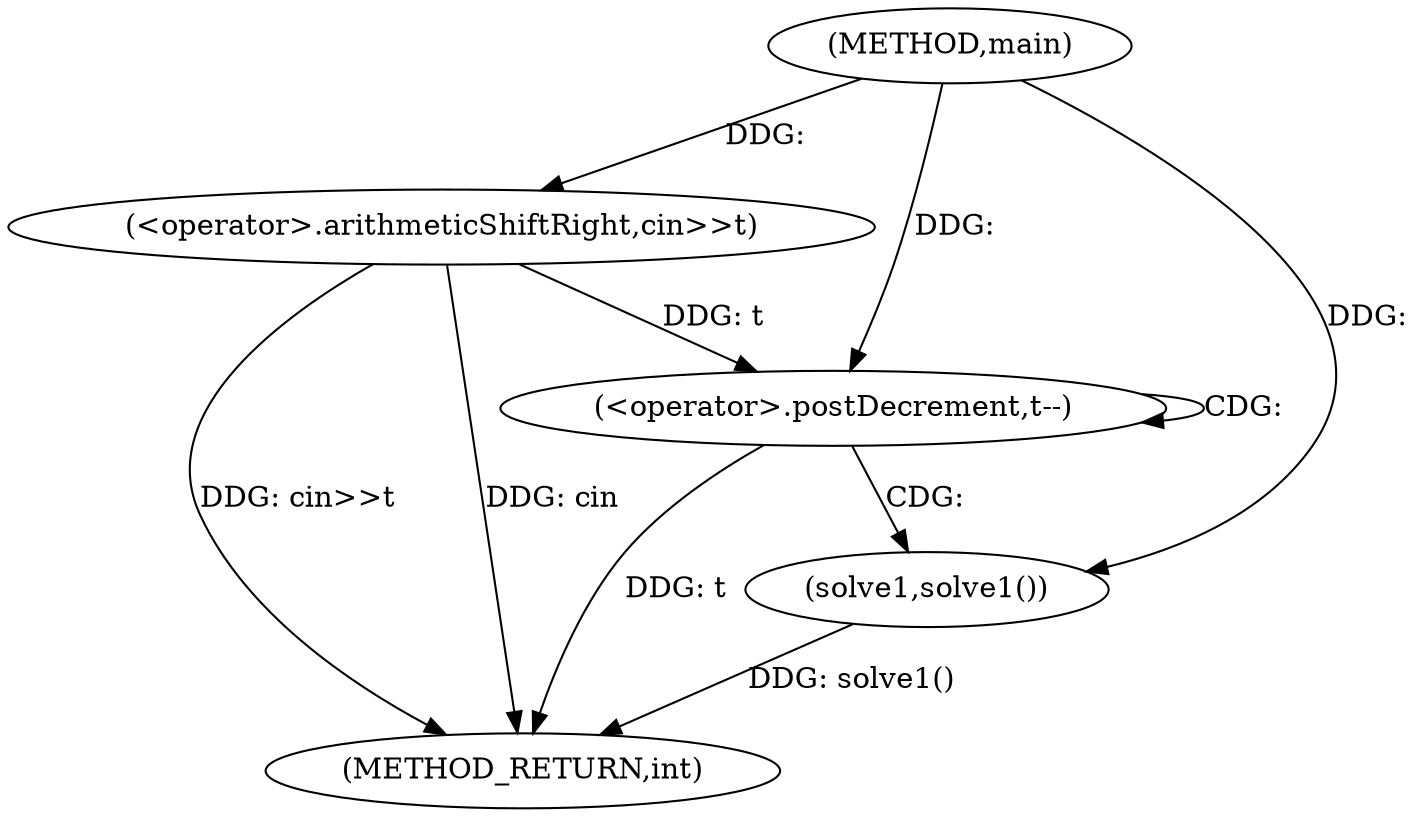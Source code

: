 digraph "main" {  
"1000144" [label = "(METHOD,main)" ]
"1000155" [label = "(METHOD_RETURN,int)" ]
"1000147" [label = "(<operator>.arithmeticShiftRight,cin>>t)" ]
"1000151" [label = "(<operator>.postDecrement,t--)" ]
"1000154" [label = "(solve1,solve1())" ]
  "1000147" -> "1000155"  [ label = "DDG: cin>>t"] 
  "1000151" -> "1000155"  [ label = "DDG: t"] 
  "1000154" -> "1000155"  [ label = "DDG: solve1()"] 
  "1000147" -> "1000155"  [ label = "DDG: cin"] 
  "1000144" -> "1000147"  [ label = "DDG: "] 
  "1000147" -> "1000151"  [ label = "DDG: t"] 
  "1000144" -> "1000151"  [ label = "DDG: "] 
  "1000144" -> "1000154"  [ label = "DDG: "] 
  "1000151" -> "1000154"  [ label = "CDG: "] 
  "1000151" -> "1000151"  [ label = "CDG: "] 
}
